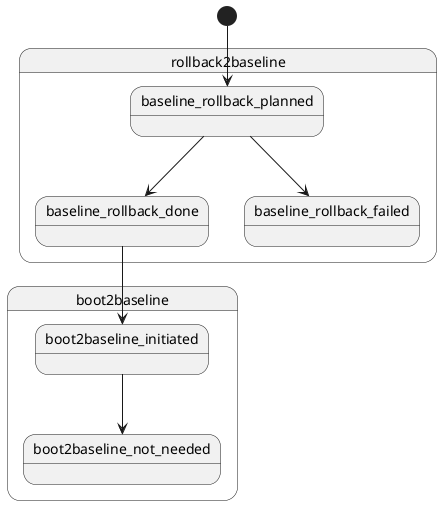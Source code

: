 @startuml
state rollback2baseline.baseline_rollback_planned
state rollback2baseline.baseline_rollback_done
state rollback2baseline.baseline_rollback_failed
state boot2baseline.boot2baseline_not_needed
state boot2baseline.boot2baseline_initiated

[*] --> baseline_rollback_planned
baseline_rollback_planned --> baseline_rollback_done
baseline_rollback_planned --> baseline_rollback_failed

baseline_rollback_done --> boot2baseline_initiated
boot2baseline_initiated --> boot2baseline_not_needed

@enduml

